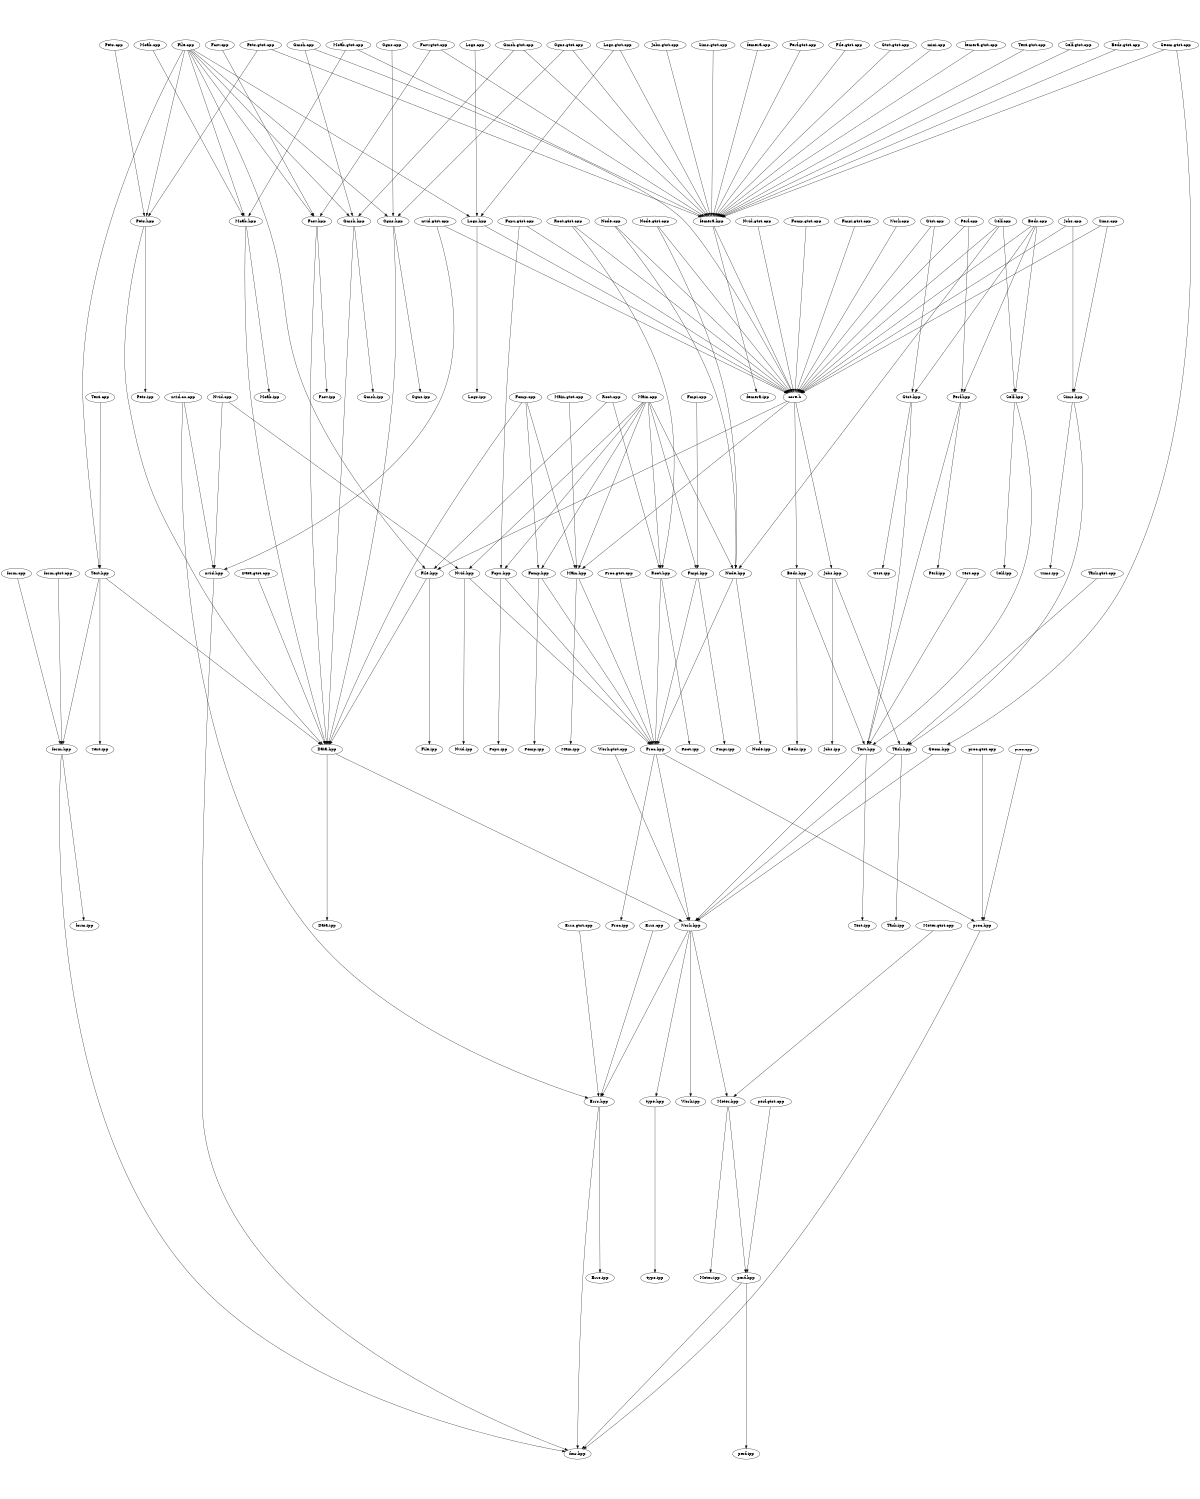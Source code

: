 digraph "source tree" {
    overlap=scale;
    size="8,10";
    ratio="fill";
    fontsize="16";
    fontname="Helvetica";
	clusterrank="local";
	"Gtst.cpp" -> "core.h"
	"Nvid.gtst.cpp" -> "core.h"
	"Meter.hpp" -> "perf.hpp"
	"Main.cpp" -> "Fomp.hpp"
	"Text.gtst.cpp" -> "femera.hpp"
	"Gmsh.hpp" -> "Gmsh.ipp"
	"proc.gtst.cpp" -> "proc.hpp"
	"Errs.cpp" -> "Errs.hpp"
	"Work.hpp" -> "Errs.hpp"
	"Proc.hpp" -> "proc.hpp"
	"Fmpi.hpp" -> "Fmpi.ipp"
	"Sims.hpp" -> "Sims.ipp"
	"nvid.cu.cpp" -> "nvid.hpp"
	"Self.gtst.cpp" -> "femera.hpp"
	"Nvid.hpp" -> "Proc.hpp"
	"Root.hpp" -> "Proc.hpp"
	"Main.cpp" -> "Node.hpp"
	"File.cpp" -> "Pets.hpp"
	"Perf.hpp" -> "Test.hpp"
	"Beds.cpp" -> "Gtst.hpp"
	"Node.cpp" -> "Node.hpp"
	"core.h" -> "Main.hpp"
	"nvid.hpp" -> "fmr.hpp"
	"perf.hpp" -> "fmr.hpp"
	"Data.hpp" -> "Data.ipp"
	"Proc.gtst.cpp" -> "Proc.hpp"
	"Text.cpp" -> "Text.hpp"
	"Beds.cpp" -> "Self.hpp"
	"Fmpi.hpp" -> "Proc.hpp"
	"Test.hpp" -> "Work.hpp"
	"Node.hpp" -> "Node.ipp"
	"form.hpp" -> "form.ipp"
	"Gtst.cpp" -> "Gtst.hpp"
	"Gmsh.gtst.cpp" -> "Gmsh.hpp"
	"Gmsh.cpp" -> "Gmsh.hpp"
	"femera.hpp" -> "femera.ipp"
	"Root.gtst.cpp" -> "Root.hpp"
	"Main.gtst.cpp" -> "Main.hpp"
	"Pets.gtst.cpp" -> "Pets.hpp"
	"Work.gtst.cpp" -> "Work.hpp"
	"Fomp.hpp" -> "Proc.hpp"
	"Sims.cpp" -> "Sims.hpp"
	"Self.cpp" -> "core.h"
	"Logs.gtst.cpp" -> "Logs.hpp"
	"File.cpp" -> "Text.hpp"
	"File.cpp" -> "Moab.hpp"
	"Beds.gtst.cpp" -> "femera.hpp"
	"Fcsv.hpp" -> "Fcsv.ipp"
	"Gtst.hpp" -> "Gtst.ipp"
	"File.cpp" -> "Cgns.hpp"
	"Fomp.gtst.cpp" -> "core.h"
	"type.hpp" -> "type.ipp"
	"File.cpp" -> "File.hpp"
	"Text.hpp" -> "form.hpp"
	"Fcpu.hpp" -> "Fcpu.ipp"
	"core.h" -> "Beds.hpp"
	"Errs.hpp" -> "fmr.hpp"
	"perf.gtst.cpp" -> "perf.hpp"
	"Task.hpp" -> "Work.hpp"
	"Root.hpp" -> "Root.ipp"
	"Errs.hpp" -> "Errs.ipp"
	"Jobs.cpp" -> "Sims.hpp"
	"Main.hpp" -> "Main.ipp"
	"Fcsv.hpp" -> "Data.hpp"
	"Node.gtst.cpp" -> "core.h"
	"Gmsh.hpp" -> "Data.hpp"
	"Node.hpp" -> "Proc.hpp"
	"Fcpu.gtst.cpp" -> "core.h"
	"Geom.hpp" -> "Work.hpp"
	"Data.gtst.cpp" -> "Data.hpp"
	"File.hpp" -> "Data.hpp"
	"Fcsv.cpp" -> "Fcsv.hpp"
	"Fomp.cpp" -> "Main.hpp"
	"Beds.hpp" -> "Test.hpp"
	"form.hpp" -> "fmr.hpp"
	"Gtst.hpp" -> "Test.hpp"
	"Jobs.gtst.cpp" -> "femera.hpp"
	"Logs.gtst.cpp" -> "femera.hpp"
	"Data.hpp" -> "Work.hpp"
	"Nvid.cpp" -> "Nvid.hpp"
	"Work.hpp" -> "Meter.hpp"
	"Jobs.cpp" -> "core.h"
	"Errs.gtst.cpp" -> "Errs.hpp"
	"Moab.hpp" -> "Moab.ipp"
	"Task.hpp" -> "Task.ipp"
	"Sims.cpp" -> "core.h"
	"Fcsv.gtst.cpp" -> "Fcsv.hpp"
	"Test.hpp" -> "Test.ipp"
	"Sims.gtst.cpp" -> "femera.hpp"
	"Perf.cpp" -> "core.h"
	"Moab.gtst.cpp" -> "femera.hpp"
	"nvid.gtst.cpp" -> "core.h"
	"Beds.cpp" -> "core.h"
	"Fmpi.gtst.cpp" -> "core.h"
	"Cgns.gtst.cpp" -> "femera.hpp"
	"femera.cpp" -> "femera.hpp"
	"Jobs.hpp" -> "Jobs.ipp"
	"Fomp.cpp" -> "Fomp.hpp"
	"Nvid.hpp" -> "Nvid.ipp"
	"Logs.cpp" -> "Logs.hpp"
	"Cgns.cpp" -> "Cgns.hpp"
	"proc.hpp" -> "fmr.hpp"
	"Main.cpp" -> "Main.hpp"
	"Proc.hpp" -> "Proc.ipp"
	"Perf.hpp" -> "Perf.ipp"
	"Main.cpp" -> "Fmpi.hpp"
	"Work.cpp" -> "core.h"
	"Main.cpp" -> "Fcpu.hpp"
	"Moab.gtst.cpp" -> "Moab.hpp"
	"Beds.cpp" -> "Perf.hpp"
	"File.cpp" -> "Gmsh.hpp"
	"Cgns.gtst.cpp" -> "Cgns.hpp"
	"Work.hpp" -> "Work.ipp"
	"Nvid.cpp" -> "nvid.hpp"
	"Pets.gtst.cpp" -> "femera.hpp"
	"Gmsh.gtst.cpp" -> "femera.hpp"
	"Pets.hpp" -> "Data.hpp"
	"Pets.cpp" -> "Pets.hpp"
	"Text.hpp" -> "Data.hpp"
	"Logs.hpp" -> "core.h"
	"Text.hpp" -> "Text.ipp"
	"Work.hpp" -> "type.hpp"
	"Fcpu.hpp" -> "Proc.hpp"
	"Node.gtst.cpp" -> "Node.hpp"
	"Moab.hpp" -> "Data.hpp"
	"File.hpp" -> "File.ipp"
	"Cgns.hpp" -> "Data.hpp"
	"Meter.hpp" -> "Meter.ipp"
	"Main.cpp" -> "Nvid.hpp"
	"core.h" -> "File.hpp"
	"Fomp.hpp" -> "Fomp.ipp"
	"nvid.gtst.cpp" -> "nvid.hpp"
	"File.cpp" -> "Fcsv.hpp"
	"form.cpp" -> "form.hpp"
	"Perf.cpp" -> "Perf.hpp"
	"Task.gtst.cpp" -> "Task.hpp"
	"perf.hpp" -> "perf.ipp"
	"Self.hpp" -> "Test.hpp"
	"proc.cpp" -> "proc.hpp"
	"Self.hpp" -> "Self.ipp"
	"Fmpi.cpp" -> "Fmpi.hpp"
	"Node.cpp" -> "core.h"
	"File.cpp" -> "Logs.hpp"
	"core.h" -> "Jobs.hpp"
	"Perf.gtst.cpp" -> "femera.hpp"
	"Pets.hpp" -> "Pets.ipp"
	"Test.cpp" -> "Test.hpp"
	"Root.gtst.cpp" -> "core.h"
	"nvid.cu.cpp" -> "Errs.hpp"
	"Root.cpp" -> "Root.hpp"
	"Main.cpp" -> "Root.hpp"
	"File.gtst.cpp" -> "femera.hpp"
	"Logs.hpp" -> "Logs.ipp"
	"Self.cpp" -> "Self.hpp"
	"form.gtst.cpp" -> "form.hpp"
	"Gtst.gtst.cpp" -> "femera.hpp"
	"Geom.gtst.cpp" -> "femera.hpp"
	"mini.cpp" -> "femera.hpp"
	"Fcsv.gtst.cpp" -> "femera.hpp"
	"Meter.gtst.cpp" -> "Meter.hpp"
	"Fomp.cpp" -> "Data.hpp"
	"Moab.cpp" -> "Moab.hpp"
	"Proc.hpp" -> "Work.hpp"
	"Fcpu.gtst.cpp" -> "Fcpu.hpp"
	"Sims.hpp" -> "Task.hpp"
	"Cgns.hpp" -> "Cgns.ipp"
	"Beds.hpp" -> "Beds.ipp"
	"Self.cpp" -> "Node.hpp"
	"Geom.gtst.cpp" -> "Geom.hpp"
	"femera.hpp" -> "core.h"
	"Gmsh.cpp" -> "core.h"
	"femera.gtst.cpp" -> "femera.hpp"
	"Main.hpp" -> "Proc.hpp"
	"Jobs.hpp" -> "Task.hpp"
	"Root.cpp" -> "File.hpp"
}
